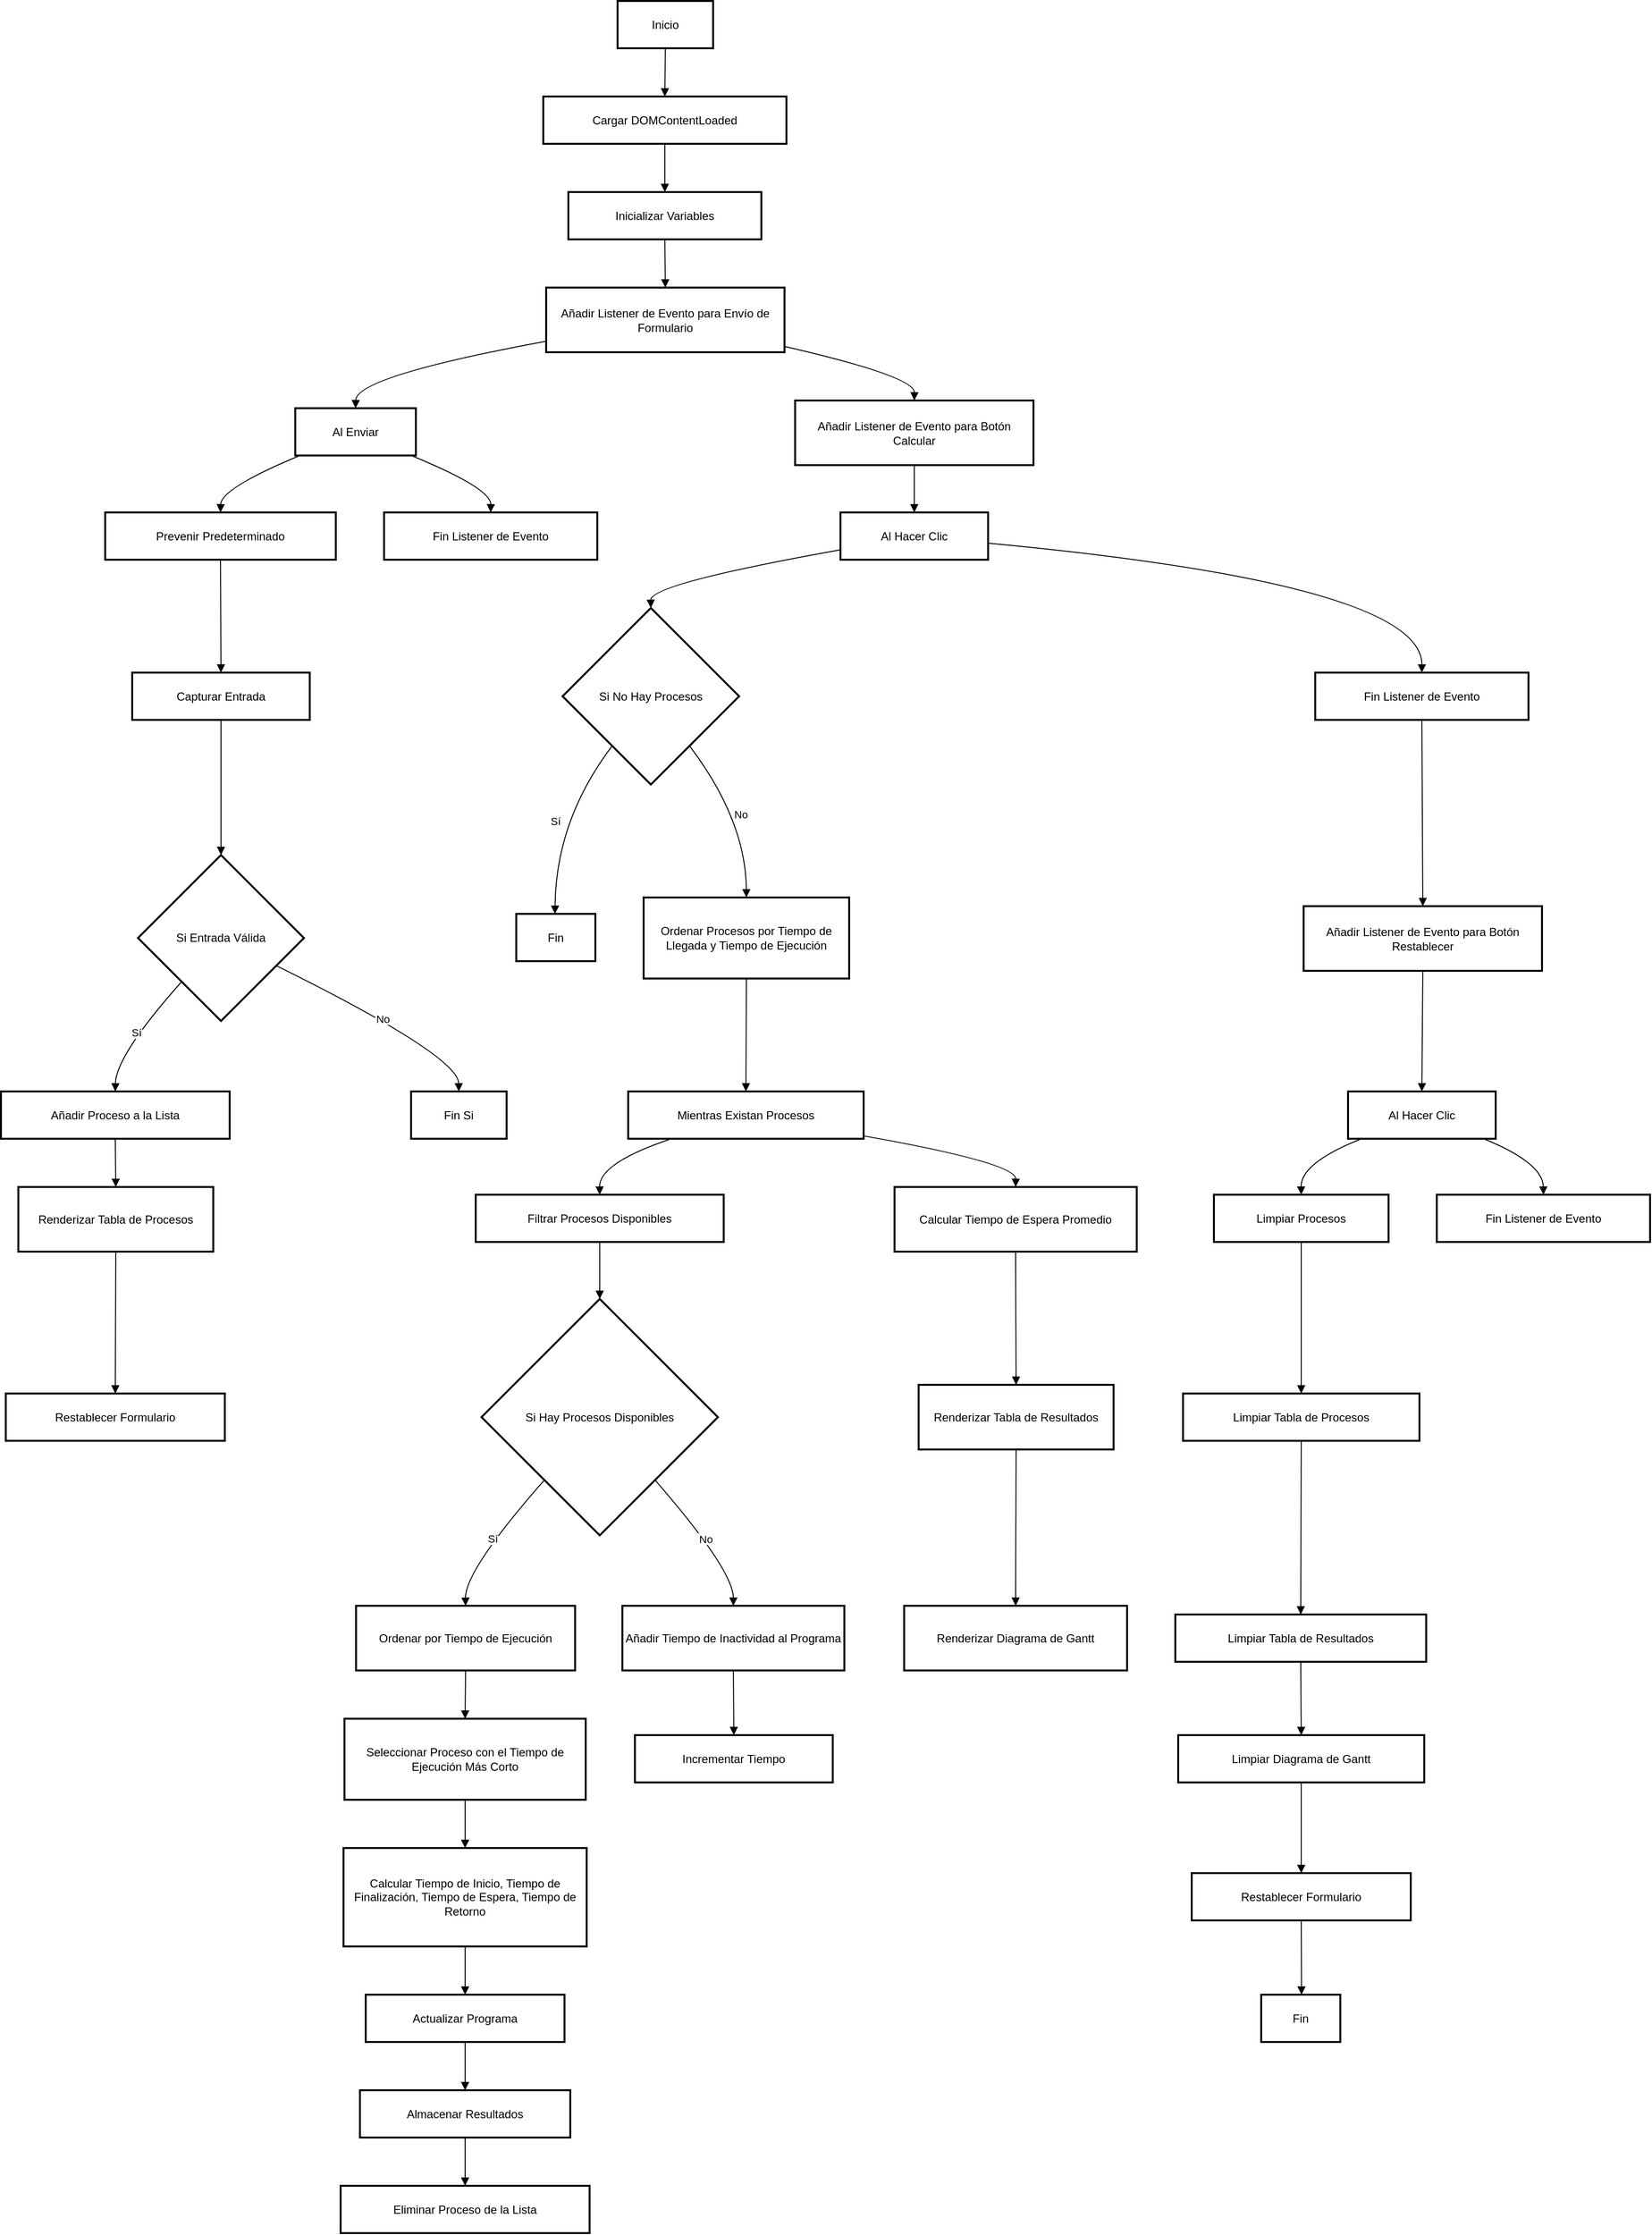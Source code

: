 <mxfile version="24.9.1">
  <diagram name="Página-1" id="S3c9iLYVORMwl_6mwujc">
    <mxGraphModel dx="2049" dy="1177" grid="1" gridSize="10" guides="1" tooltips="1" connect="1" arrows="1" fold="1" page="1" pageScale="1" pageWidth="827" pageHeight="1169" math="0" shadow="0">
      <root>
        <mxCell id="0" />
        <mxCell id="1" parent="0" />
        <mxCell id="hWSbdp6Q9My8MZBYcjk1-1" value="Inicio" style="whiteSpace=wrap;strokeWidth=2;" vertex="1" parent="1">
          <mxGeometry x="659" y="20" width="99" height="49" as="geometry" />
        </mxCell>
        <mxCell id="hWSbdp6Q9My8MZBYcjk1-2" value="Cargar DOMContentLoaded" style="whiteSpace=wrap;strokeWidth=2;" vertex="1" parent="1">
          <mxGeometry x="582" y="119" width="252" height="49" as="geometry" />
        </mxCell>
        <mxCell id="hWSbdp6Q9My8MZBYcjk1-3" value="Inicializar Variables" style="whiteSpace=wrap;strokeWidth=2;" vertex="1" parent="1">
          <mxGeometry x="608" y="218" width="200" height="49" as="geometry" />
        </mxCell>
        <mxCell id="hWSbdp6Q9My8MZBYcjk1-4" value="Añadir Listener de Evento para Envío de Formulario" style="whiteSpace=wrap;strokeWidth=2;" vertex="1" parent="1">
          <mxGeometry x="585" y="317" width="247" height="67" as="geometry" />
        </mxCell>
        <mxCell id="hWSbdp6Q9My8MZBYcjk1-5" value="Al Enviar" style="whiteSpace=wrap;strokeWidth=2;" vertex="1" parent="1">
          <mxGeometry x="325" y="442" width="125" height="49" as="geometry" />
        </mxCell>
        <mxCell id="hWSbdp6Q9My8MZBYcjk1-6" value="Prevenir Predeterminado" style="whiteSpace=wrap;strokeWidth=2;" vertex="1" parent="1">
          <mxGeometry x="128" y="550" width="239" height="49" as="geometry" />
        </mxCell>
        <mxCell id="hWSbdp6Q9My8MZBYcjk1-7" value="Capturar Entrada" style="whiteSpace=wrap;strokeWidth=2;" vertex="1" parent="1">
          <mxGeometry x="156" y="716" width="184" height="49" as="geometry" />
        </mxCell>
        <mxCell id="hWSbdp6Q9My8MZBYcjk1-8" value="Si Entrada Válida" style="rhombus;strokeWidth=2;whiteSpace=wrap;" vertex="1" parent="1">
          <mxGeometry x="162" y="905" width="172" height="172" as="geometry" />
        </mxCell>
        <mxCell id="hWSbdp6Q9My8MZBYcjk1-9" value="Añadir Proceso a la Lista" style="whiteSpace=wrap;strokeWidth=2;" vertex="1" parent="1">
          <mxGeometry x="20" y="1150" width="237" height="49" as="geometry" />
        </mxCell>
        <mxCell id="hWSbdp6Q9My8MZBYcjk1-10" value="Renderizar Tabla de Procesos" style="whiteSpace=wrap;strokeWidth=2;" vertex="1" parent="1">
          <mxGeometry x="38" y="1249" width="202" height="67" as="geometry" />
        </mxCell>
        <mxCell id="hWSbdp6Q9My8MZBYcjk1-11" value="Restablecer Formulario" style="whiteSpace=wrap;strokeWidth=2;" vertex="1" parent="1">
          <mxGeometry x="25" y="1463" width="227" height="49" as="geometry" />
        </mxCell>
        <mxCell id="hWSbdp6Q9My8MZBYcjk1-12" value="Fin Si" style="whiteSpace=wrap;strokeWidth=2;" vertex="1" parent="1">
          <mxGeometry x="445" y="1150" width="99" height="49" as="geometry" />
        </mxCell>
        <mxCell id="hWSbdp6Q9My8MZBYcjk1-13" value="Fin Listener de Evento" style="whiteSpace=wrap;strokeWidth=2;" vertex="1" parent="1">
          <mxGeometry x="417" y="550" width="221" height="49" as="geometry" />
        </mxCell>
        <mxCell id="hWSbdp6Q9My8MZBYcjk1-14" value="Añadir Listener de Evento para Botón Calcular" style="whiteSpace=wrap;strokeWidth=2;" vertex="1" parent="1">
          <mxGeometry x="843" y="434" width="247" height="67" as="geometry" />
        </mxCell>
        <mxCell id="hWSbdp6Q9My8MZBYcjk1-15" value="Al Hacer Clic" style="whiteSpace=wrap;strokeWidth=2;" vertex="1" parent="1">
          <mxGeometry x="890" y="550" width="153" height="49" as="geometry" />
        </mxCell>
        <mxCell id="hWSbdp6Q9My8MZBYcjk1-16" value="Si No Hay Procesos" style="rhombus;strokeWidth=2;whiteSpace=wrap;" vertex="1" parent="1">
          <mxGeometry x="602" y="649" width="183" height="183" as="geometry" />
        </mxCell>
        <mxCell id="hWSbdp6Q9My8MZBYcjk1-17" value="Fin" style="whiteSpace=wrap;strokeWidth=2;" vertex="1" parent="1">
          <mxGeometry x="554" y="966" width="82" height="49" as="geometry" />
        </mxCell>
        <mxCell id="hWSbdp6Q9My8MZBYcjk1-18" value="Ordenar Procesos por Tiempo de Llegada y Tiempo de Ejecución" style="whiteSpace=wrap;strokeWidth=2;" vertex="1" parent="1">
          <mxGeometry x="686" y="949" width="213" height="84" as="geometry" />
        </mxCell>
        <mxCell id="hWSbdp6Q9My8MZBYcjk1-19" value="Mientras Existan Procesos" style="whiteSpace=wrap;strokeWidth=2;" vertex="1" parent="1">
          <mxGeometry x="670" y="1150" width="244" height="49" as="geometry" />
        </mxCell>
        <mxCell id="hWSbdp6Q9My8MZBYcjk1-20" value="Filtrar Procesos Disponibles" style="whiteSpace=wrap;strokeWidth=2;" vertex="1" parent="1">
          <mxGeometry x="512" y="1257" width="257" height="49" as="geometry" />
        </mxCell>
        <mxCell id="hWSbdp6Q9My8MZBYcjk1-21" value="Si Hay Procesos Disponibles" style="rhombus;strokeWidth=2;whiteSpace=wrap;" vertex="1" parent="1">
          <mxGeometry x="518" y="1365" width="245" height="245" as="geometry" />
        </mxCell>
        <mxCell id="hWSbdp6Q9My8MZBYcjk1-22" value="Ordenar por Tiempo de Ejecución" style="whiteSpace=wrap;strokeWidth=2;" vertex="1" parent="1">
          <mxGeometry x="388" y="1683" width="227" height="67" as="geometry" />
        </mxCell>
        <mxCell id="hWSbdp6Q9My8MZBYcjk1-23" value="Seleccionar Proceso con el Tiempo de Ejecución Más Corto" style="whiteSpace=wrap;strokeWidth=2;" vertex="1" parent="1">
          <mxGeometry x="376" y="1800" width="250" height="84" as="geometry" />
        </mxCell>
        <mxCell id="hWSbdp6Q9My8MZBYcjk1-24" value="Calcular Tiempo de Inicio, Tiempo de Finalización, Tiempo de Espera, Tiempo de Retorno" style="whiteSpace=wrap;strokeWidth=2;" vertex="1" parent="1">
          <mxGeometry x="375" y="1934" width="252" height="102" as="geometry" />
        </mxCell>
        <mxCell id="hWSbdp6Q9My8MZBYcjk1-25" value="Actualizar Programa" style="whiteSpace=wrap;strokeWidth=2;" vertex="1" parent="1">
          <mxGeometry x="398" y="2086" width="206" height="49" as="geometry" />
        </mxCell>
        <mxCell id="hWSbdp6Q9My8MZBYcjk1-26" value="Almacenar Resultados" style="whiteSpace=wrap;strokeWidth=2;" vertex="1" parent="1">
          <mxGeometry x="392" y="2185" width="218" height="49" as="geometry" />
        </mxCell>
        <mxCell id="hWSbdp6Q9My8MZBYcjk1-27" value="Eliminar Proceso de la Lista" style="whiteSpace=wrap;strokeWidth=2;" vertex="1" parent="1">
          <mxGeometry x="372" y="2284" width="258" height="49" as="geometry" />
        </mxCell>
        <mxCell id="hWSbdp6Q9My8MZBYcjk1-28" value="Añadir Tiempo de Inactividad al Programa" style="whiteSpace=wrap;strokeWidth=2;" vertex="1" parent="1">
          <mxGeometry x="664" y="1683" width="230" height="67" as="geometry" />
        </mxCell>
        <mxCell id="hWSbdp6Q9My8MZBYcjk1-29" value="Incrementar Tiempo" style="whiteSpace=wrap;strokeWidth=2;" vertex="1" parent="1">
          <mxGeometry x="677" y="1817" width="205" height="49" as="geometry" />
        </mxCell>
        <mxCell id="hWSbdp6Q9My8MZBYcjk1-30" value="Calcular Tiempo de Espera Promedio" style="whiteSpace=wrap;strokeWidth=2;" vertex="1" parent="1">
          <mxGeometry x="946" y="1249" width="251" height="67" as="geometry" />
        </mxCell>
        <mxCell id="hWSbdp6Q9My8MZBYcjk1-31" value="Renderizar Tabla de Resultados" style="whiteSpace=wrap;strokeWidth=2;" vertex="1" parent="1">
          <mxGeometry x="971" y="1454" width="202" height="67" as="geometry" />
        </mxCell>
        <mxCell id="hWSbdp6Q9My8MZBYcjk1-32" value="Renderizar Diagrama de Gantt" style="whiteSpace=wrap;strokeWidth=2;" vertex="1" parent="1">
          <mxGeometry x="956" y="1683" width="231" height="67" as="geometry" />
        </mxCell>
        <mxCell id="hWSbdp6Q9My8MZBYcjk1-33" value="Fin Listener de Evento" style="whiteSpace=wrap;strokeWidth=2;" vertex="1" parent="1">
          <mxGeometry x="1382" y="716" width="221" height="49" as="geometry" />
        </mxCell>
        <mxCell id="hWSbdp6Q9My8MZBYcjk1-34" value="Añadir Listener de Evento para Botón Restablecer" style="whiteSpace=wrap;strokeWidth=2;" vertex="1" parent="1">
          <mxGeometry x="1370" y="958" width="247" height="67" as="geometry" />
        </mxCell>
        <mxCell id="hWSbdp6Q9My8MZBYcjk1-35" value="Al Hacer Clic" style="whiteSpace=wrap;strokeWidth=2;" vertex="1" parent="1">
          <mxGeometry x="1416" y="1150" width="153" height="49" as="geometry" />
        </mxCell>
        <mxCell id="hWSbdp6Q9My8MZBYcjk1-36" value="Limpiar Procesos" style="whiteSpace=wrap;strokeWidth=2;" vertex="1" parent="1">
          <mxGeometry x="1277" y="1257" width="181" height="49" as="geometry" />
        </mxCell>
        <mxCell id="hWSbdp6Q9My8MZBYcjk1-37" value="Limpiar Tabla de Procesos" style="whiteSpace=wrap;strokeWidth=2;" vertex="1" parent="1">
          <mxGeometry x="1245" y="1463" width="245" height="49" as="geometry" />
        </mxCell>
        <mxCell id="hWSbdp6Q9My8MZBYcjk1-38" value="Limpiar Tabla de Resultados" style="whiteSpace=wrap;strokeWidth=2;" vertex="1" parent="1">
          <mxGeometry x="1237" y="1692" width="260" height="49" as="geometry" />
        </mxCell>
        <mxCell id="hWSbdp6Q9My8MZBYcjk1-39" value="Limpiar Diagrama de Gantt" style="whiteSpace=wrap;strokeWidth=2;" vertex="1" parent="1">
          <mxGeometry x="1240" y="1817" width="255" height="49" as="geometry" />
        </mxCell>
        <mxCell id="hWSbdp6Q9My8MZBYcjk1-40" value="Restablecer Formulario" style="whiteSpace=wrap;strokeWidth=2;" vertex="1" parent="1">
          <mxGeometry x="1254" y="1960" width="227" height="49" as="geometry" />
        </mxCell>
        <mxCell id="hWSbdp6Q9My8MZBYcjk1-41" value="Fin Listener de Evento" style="whiteSpace=wrap;strokeWidth=2;" vertex="1" parent="1">
          <mxGeometry x="1508" y="1257" width="221" height="49" as="geometry" />
        </mxCell>
        <mxCell id="hWSbdp6Q9My8MZBYcjk1-42" value="Fin" style="whiteSpace=wrap;strokeWidth=2;" vertex="1" parent="1">
          <mxGeometry x="1326" y="2086" width="82" height="49" as="geometry" />
        </mxCell>
        <mxCell id="hWSbdp6Q9My8MZBYcjk1-43" value="" style="curved=1;startArrow=none;endArrow=block;exitX=0.5;exitY=1;entryX=0.5;entryY=0;rounded=0;" edge="1" parent="1" source="hWSbdp6Q9My8MZBYcjk1-1" target="hWSbdp6Q9My8MZBYcjk1-2">
          <mxGeometry relative="1" as="geometry">
            <Array as="points" />
          </mxGeometry>
        </mxCell>
        <mxCell id="hWSbdp6Q9My8MZBYcjk1-44" value="" style="curved=1;startArrow=none;endArrow=block;exitX=0.5;exitY=1;entryX=0.5;entryY=0;rounded=0;" edge="1" parent="1" source="hWSbdp6Q9My8MZBYcjk1-2" target="hWSbdp6Q9My8MZBYcjk1-3">
          <mxGeometry relative="1" as="geometry">
            <Array as="points" />
          </mxGeometry>
        </mxCell>
        <mxCell id="hWSbdp6Q9My8MZBYcjk1-45" value="" style="curved=1;startArrow=none;endArrow=block;exitX=0.5;exitY=1;entryX=0.5;entryY=0;rounded=0;" edge="1" parent="1" source="hWSbdp6Q9My8MZBYcjk1-3" target="hWSbdp6Q9My8MZBYcjk1-4">
          <mxGeometry relative="1" as="geometry">
            <Array as="points" />
          </mxGeometry>
        </mxCell>
        <mxCell id="hWSbdp6Q9My8MZBYcjk1-46" value="" style="curved=1;startArrow=none;endArrow=block;exitX=0;exitY=0.83;entryX=0.5;entryY=0.01;rounded=0;" edge="1" parent="1" source="hWSbdp6Q9My8MZBYcjk1-4" target="hWSbdp6Q9My8MZBYcjk1-5">
          <mxGeometry relative="1" as="geometry">
            <Array as="points">
              <mxPoint x="388" y="409" />
            </Array>
          </mxGeometry>
        </mxCell>
        <mxCell id="hWSbdp6Q9My8MZBYcjk1-47" value="" style="curved=1;startArrow=none;endArrow=block;exitX=0.03;exitY=1.01;entryX=0.5;entryY=0;rounded=0;" edge="1" parent="1" source="hWSbdp6Q9My8MZBYcjk1-5" target="hWSbdp6Q9My8MZBYcjk1-6">
          <mxGeometry relative="1" as="geometry">
            <Array as="points">
              <mxPoint x="248" y="525" />
            </Array>
          </mxGeometry>
        </mxCell>
        <mxCell id="hWSbdp6Q9My8MZBYcjk1-48" value="" style="curved=1;startArrow=none;endArrow=block;exitX=0.5;exitY=1;entryX=0.5;entryY=0;rounded=0;" edge="1" parent="1" source="hWSbdp6Q9My8MZBYcjk1-6" target="hWSbdp6Q9My8MZBYcjk1-7">
          <mxGeometry relative="1" as="geometry">
            <Array as="points" />
          </mxGeometry>
        </mxCell>
        <mxCell id="hWSbdp6Q9My8MZBYcjk1-49" value="" style="curved=1;startArrow=none;endArrow=block;exitX=0.5;exitY=1;entryX=0.5;entryY=0;rounded=0;" edge="1" parent="1" source="hWSbdp6Q9My8MZBYcjk1-7" target="hWSbdp6Q9My8MZBYcjk1-8">
          <mxGeometry relative="1" as="geometry">
            <Array as="points" />
          </mxGeometry>
        </mxCell>
        <mxCell id="hWSbdp6Q9My8MZBYcjk1-50" value="Sí" style="curved=1;startArrow=none;endArrow=block;exitX=0.05;exitY=1;entryX=0.5;entryY=-0.01;rounded=0;" edge="1" parent="1" source="hWSbdp6Q9My8MZBYcjk1-8" target="hWSbdp6Q9My8MZBYcjk1-9">
          <mxGeometry relative="1" as="geometry">
            <Array as="points">
              <mxPoint x="139" y="1113" />
            </Array>
          </mxGeometry>
        </mxCell>
        <mxCell id="hWSbdp6Q9My8MZBYcjk1-51" value="" style="curved=1;startArrow=none;endArrow=block;exitX=0.5;exitY=0.99;entryX=0.5;entryY=0;rounded=0;" edge="1" parent="1" source="hWSbdp6Q9My8MZBYcjk1-9" target="hWSbdp6Q9My8MZBYcjk1-10">
          <mxGeometry relative="1" as="geometry">
            <Array as="points" />
          </mxGeometry>
        </mxCell>
        <mxCell id="hWSbdp6Q9My8MZBYcjk1-52" value="" style="curved=1;startArrow=none;endArrow=block;exitX=0.5;exitY=0.99;entryX=0.5;entryY=0;rounded=0;" edge="1" parent="1" source="hWSbdp6Q9My8MZBYcjk1-10" target="hWSbdp6Q9My8MZBYcjk1-11">
          <mxGeometry relative="1" as="geometry">
            <Array as="points" />
          </mxGeometry>
        </mxCell>
        <mxCell id="hWSbdp6Q9My8MZBYcjk1-53" value="No" style="curved=1;startArrow=none;endArrow=block;exitX=1;exitY=0.75;entryX=0.5;entryY=-0.01;rounded=0;" edge="1" parent="1" source="hWSbdp6Q9My8MZBYcjk1-8" target="hWSbdp6Q9My8MZBYcjk1-12">
          <mxGeometry relative="1" as="geometry">
            <Array as="points">
              <mxPoint x="494" y="1113" />
            </Array>
          </mxGeometry>
        </mxCell>
        <mxCell id="hWSbdp6Q9My8MZBYcjk1-54" value="" style="curved=1;startArrow=none;endArrow=block;exitX=0.97;exitY=1.01;entryX=0.5;entryY=0;rounded=0;" edge="1" parent="1" source="hWSbdp6Q9My8MZBYcjk1-5" target="hWSbdp6Q9My8MZBYcjk1-13">
          <mxGeometry relative="1" as="geometry">
            <Array as="points">
              <mxPoint x="528" y="525" />
            </Array>
          </mxGeometry>
        </mxCell>
        <mxCell id="hWSbdp6Q9My8MZBYcjk1-55" value="" style="curved=1;startArrow=none;endArrow=block;exitX=1;exitY=0.91;entryX=0.5;entryY=-0.01;rounded=0;" edge="1" parent="1" source="hWSbdp6Q9My8MZBYcjk1-4" target="hWSbdp6Q9My8MZBYcjk1-14">
          <mxGeometry relative="1" as="geometry">
            <Array as="points">
              <mxPoint x="967" y="409" />
            </Array>
          </mxGeometry>
        </mxCell>
        <mxCell id="hWSbdp6Q9My8MZBYcjk1-56" value="" style="curved=1;startArrow=none;endArrow=block;exitX=0.5;exitY=0.99;entryX=0.5;entryY=0;rounded=0;" edge="1" parent="1" source="hWSbdp6Q9My8MZBYcjk1-14" target="hWSbdp6Q9My8MZBYcjk1-15">
          <mxGeometry relative="1" as="geometry">
            <Array as="points" />
          </mxGeometry>
        </mxCell>
        <mxCell id="hWSbdp6Q9My8MZBYcjk1-57" value="" style="curved=1;startArrow=none;endArrow=block;exitX=0;exitY=0.79;entryX=0.5;entryY=0;rounded=0;" edge="1" parent="1" source="hWSbdp6Q9My8MZBYcjk1-15" target="hWSbdp6Q9My8MZBYcjk1-16">
          <mxGeometry relative="1" as="geometry">
            <Array as="points">
              <mxPoint x="693" y="624" />
            </Array>
          </mxGeometry>
        </mxCell>
        <mxCell id="hWSbdp6Q9My8MZBYcjk1-58" value="Sí" style="curved=1;startArrow=none;endArrow=block;exitX=0.11;exitY=1;entryX=0.49;entryY=0.01;rounded=0;" edge="1" parent="1" source="hWSbdp6Q9My8MZBYcjk1-16" target="hWSbdp6Q9My8MZBYcjk1-17">
          <mxGeometry relative="1" as="geometry">
            <Array as="points">
              <mxPoint x="595" y="869" />
            </Array>
          </mxGeometry>
        </mxCell>
        <mxCell id="hWSbdp6Q9My8MZBYcjk1-59" value="No" style="curved=1;startArrow=none;endArrow=block;exitX=0.89;exitY=1;entryX=0.5;entryY=0;rounded=0;" edge="1" parent="1" source="hWSbdp6Q9My8MZBYcjk1-16" target="hWSbdp6Q9My8MZBYcjk1-18">
          <mxGeometry relative="1" as="geometry">
            <Array as="points">
              <mxPoint x="792" y="869" />
            </Array>
          </mxGeometry>
        </mxCell>
        <mxCell id="hWSbdp6Q9My8MZBYcjk1-60" value="" style="curved=1;startArrow=none;endArrow=block;exitX=0.5;exitY=1;entryX=0.5;entryY=-0.01;rounded=0;" edge="1" parent="1" source="hWSbdp6Q9My8MZBYcjk1-18" target="hWSbdp6Q9My8MZBYcjk1-19">
          <mxGeometry relative="1" as="geometry">
            <Array as="points" />
          </mxGeometry>
        </mxCell>
        <mxCell id="hWSbdp6Q9My8MZBYcjk1-61" value="" style="curved=1;startArrow=none;endArrow=block;exitX=0.19;exitY=0.99;entryX=0.5;entryY=0.01;rounded=0;" edge="1" parent="1" source="hWSbdp6Q9My8MZBYcjk1-19" target="hWSbdp6Q9My8MZBYcjk1-20">
          <mxGeometry relative="1" as="geometry">
            <Array as="points">
              <mxPoint x="640" y="1224" />
            </Array>
          </mxGeometry>
        </mxCell>
        <mxCell id="hWSbdp6Q9My8MZBYcjk1-62" value="" style="curved=1;startArrow=none;endArrow=block;exitX=0.5;exitY=1.01;entryX=0.5;entryY=0;rounded=0;" edge="1" parent="1" source="hWSbdp6Q9My8MZBYcjk1-20" target="hWSbdp6Q9My8MZBYcjk1-21">
          <mxGeometry relative="1" as="geometry">
            <Array as="points" />
          </mxGeometry>
        </mxCell>
        <mxCell id="hWSbdp6Q9My8MZBYcjk1-63" value="Sí" style="curved=1;startArrow=none;endArrow=block;exitX=0.06;exitY=1;entryX=0.5;entryY=0;rounded=0;" edge="1" parent="1" source="hWSbdp6Q9My8MZBYcjk1-21" target="hWSbdp6Q9My8MZBYcjk1-22">
          <mxGeometry relative="1" as="geometry">
            <Array as="points">
              <mxPoint x="501" y="1646" />
            </Array>
          </mxGeometry>
        </mxCell>
        <mxCell id="hWSbdp6Q9My8MZBYcjk1-64" value="" style="curved=1;startArrow=none;endArrow=block;exitX=0.5;exitY=0.99;entryX=0.5;entryY=-0.01;rounded=0;" edge="1" parent="1" source="hWSbdp6Q9My8MZBYcjk1-22" target="hWSbdp6Q9My8MZBYcjk1-23">
          <mxGeometry relative="1" as="geometry">
            <Array as="points" />
          </mxGeometry>
        </mxCell>
        <mxCell id="hWSbdp6Q9My8MZBYcjk1-65" value="" style="curved=1;startArrow=none;endArrow=block;exitX=0.5;exitY=1;entryX=0.5;entryY=0;rounded=0;" edge="1" parent="1" source="hWSbdp6Q9My8MZBYcjk1-23" target="hWSbdp6Q9My8MZBYcjk1-24">
          <mxGeometry relative="1" as="geometry">
            <Array as="points" />
          </mxGeometry>
        </mxCell>
        <mxCell id="hWSbdp6Q9My8MZBYcjk1-66" value="" style="curved=1;startArrow=none;endArrow=block;exitX=0.5;exitY=1;entryX=0.5;entryY=-0.01;rounded=0;" edge="1" parent="1" source="hWSbdp6Q9My8MZBYcjk1-24" target="hWSbdp6Q9My8MZBYcjk1-25">
          <mxGeometry relative="1" as="geometry">
            <Array as="points" />
          </mxGeometry>
        </mxCell>
        <mxCell id="hWSbdp6Q9My8MZBYcjk1-67" value="" style="curved=1;startArrow=none;endArrow=block;exitX=0.5;exitY=0.99;entryX=0.5;entryY=-0.01;rounded=0;" edge="1" parent="1" source="hWSbdp6Q9My8MZBYcjk1-25" target="hWSbdp6Q9My8MZBYcjk1-26">
          <mxGeometry relative="1" as="geometry">
            <Array as="points" />
          </mxGeometry>
        </mxCell>
        <mxCell id="hWSbdp6Q9My8MZBYcjk1-68" value="" style="curved=1;startArrow=none;endArrow=block;exitX=0.5;exitY=0.99;entryX=0.5;entryY=-0.01;rounded=0;" edge="1" parent="1" source="hWSbdp6Q9My8MZBYcjk1-26" target="hWSbdp6Q9My8MZBYcjk1-27">
          <mxGeometry relative="1" as="geometry">
            <Array as="points" />
          </mxGeometry>
        </mxCell>
        <mxCell id="hWSbdp6Q9My8MZBYcjk1-69" value="No" style="curved=1;startArrow=none;endArrow=block;exitX=0.94;exitY=1;entryX=0.5;entryY=0;rounded=0;" edge="1" parent="1" source="hWSbdp6Q9My8MZBYcjk1-21" target="hWSbdp6Q9My8MZBYcjk1-28">
          <mxGeometry relative="1" as="geometry">
            <Array as="points">
              <mxPoint x="779" y="1646" />
            </Array>
          </mxGeometry>
        </mxCell>
        <mxCell id="hWSbdp6Q9My8MZBYcjk1-70" value="" style="curved=1;startArrow=none;endArrow=block;exitX=0.5;exitY=0.99;entryX=0.5;entryY=0;rounded=0;" edge="1" parent="1" source="hWSbdp6Q9My8MZBYcjk1-28" target="hWSbdp6Q9My8MZBYcjk1-29">
          <mxGeometry relative="1" as="geometry">
            <Array as="points" />
          </mxGeometry>
        </mxCell>
        <mxCell id="hWSbdp6Q9My8MZBYcjk1-71" value="" style="curved=1;startArrow=none;endArrow=block;exitX=1;exitY=0.94;entryX=0.5;entryY=0;rounded=0;" edge="1" parent="1" source="hWSbdp6Q9My8MZBYcjk1-19" target="hWSbdp6Q9My8MZBYcjk1-30">
          <mxGeometry relative="1" as="geometry">
            <Array as="points">
              <mxPoint x="1072" y="1224" />
            </Array>
          </mxGeometry>
        </mxCell>
        <mxCell id="hWSbdp6Q9My8MZBYcjk1-72" value="" style="curved=1;startArrow=none;endArrow=block;exitX=0.5;exitY=0.99;entryX=0.5;entryY=0.01;rounded=0;" edge="1" parent="1" source="hWSbdp6Q9My8MZBYcjk1-30" target="hWSbdp6Q9My8MZBYcjk1-31">
          <mxGeometry relative="1" as="geometry">
            <Array as="points" />
          </mxGeometry>
        </mxCell>
        <mxCell id="hWSbdp6Q9My8MZBYcjk1-73" value="" style="curved=1;startArrow=none;endArrow=block;exitX=0.5;exitY=1;entryX=0.5;entryY=0;rounded=0;" edge="1" parent="1" source="hWSbdp6Q9My8MZBYcjk1-31" target="hWSbdp6Q9My8MZBYcjk1-32">
          <mxGeometry relative="1" as="geometry">
            <Array as="points" />
          </mxGeometry>
        </mxCell>
        <mxCell id="hWSbdp6Q9My8MZBYcjk1-74" value="" style="curved=1;startArrow=none;endArrow=block;exitX=1;exitY=0.65;entryX=0.5;entryY=0;rounded=0;" edge="1" parent="1" source="hWSbdp6Q9My8MZBYcjk1-15" target="hWSbdp6Q9My8MZBYcjk1-33">
          <mxGeometry relative="1" as="geometry">
            <Array as="points">
              <mxPoint x="1493" y="624" />
            </Array>
          </mxGeometry>
        </mxCell>
        <mxCell id="hWSbdp6Q9My8MZBYcjk1-75" value="" style="curved=1;startArrow=none;endArrow=block;exitX=0.5;exitY=1;entryX=0.5;entryY=-0.01;rounded=0;" edge="1" parent="1" source="hWSbdp6Q9My8MZBYcjk1-33" target="hWSbdp6Q9My8MZBYcjk1-34">
          <mxGeometry relative="1" as="geometry">
            <Array as="points" />
          </mxGeometry>
        </mxCell>
        <mxCell id="hWSbdp6Q9My8MZBYcjk1-76" value="" style="curved=1;startArrow=none;endArrow=block;exitX=0.5;exitY=0.99;entryX=0.5;entryY=-0.01;rounded=0;" edge="1" parent="1" source="hWSbdp6Q9My8MZBYcjk1-34" target="hWSbdp6Q9My8MZBYcjk1-35">
          <mxGeometry relative="1" as="geometry">
            <Array as="points" />
          </mxGeometry>
        </mxCell>
        <mxCell id="hWSbdp6Q9My8MZBYcjk1-77" value="" style="curved=1;startArrow=none;endArrow=block;exitX=0.1;exitY=0.99;entryX=0.5;entryY=0.01;rounded=0;" edge="1" parent="1" source="hWSbdp6Q9My8MZBYcjk1-35" target="hWSbdp6Q9My8MZBYcjk1-36">
          <mxGeometry relative="1" as="geometry">
            <Array as="points">
              <mxPoint x="1367" y="1224" />
            </Array>
          </mxGeometry>
        </mxCell>
        <mxCell id="hWSbdp6Q9My8MZBYcjk1-78" value="" style="curved=1;startArrow=none;endArrow=block;exitX=0.5;exitY=1.01;entryX=0.5;entryY=0;rounded=0;" edge="1" parent="1" source="hWSbdp6Q9My8MZBYcjk1-36" target="hWSbdp6Q9My8MZBYcjk1-37">
          <mxGeometry relative="1" as="geometry">
            <Array as="points" />
          </mxGeometry>
        </mxCell>
        <mxCell id="hWSbdp6Q9My8MZBYcjk1-79" value="" style="curved=1;startArrow=none;endArrow=block;exitX=0.5;exitY=1;entryX=0.5;entryY=0;rounded=0;" edge="1" parent="1" source="hWSbdp6Q9My8MZBYcjk1-37" target="hWSbdp6Q9My8MZBYcjk1-38">
          <mxGeometry relative="1" as="geometry">
            <Array as="points" />
          </mxGeometry>
        </mxCell>
        <mxCell id="hWSbdp6Q9My8MZBYcjk1-80" value="" style="curved=1;startArrow=none;endArrow=block;exitX=0.5;exitY=1;entryX=0.5;entryY=0;rounded=0;" edge="1" parent="1" source="hWSbdp6Q9My8MZBYcjk1-38" target="hWSbdp6Q9My8MZBYcjk1-39">
          <mxGeometry relative="1" as="geometry">
            <Array as="points" />
          </mxGeometry>
        </mxCell>
        <mxCell id="hWSbdp6Q9My8MZBYcjk1-81" value="" style="curved=1;startArrow=none;endArrow=block;exitX=0.5;exitY=1;entryX=0.5;entryY=0;rounded=0;" edge="1" parent="1" source="hWSbdp6Q9My8MZBYcjk1-39" target="hWSbdp6Q9My8MZBYcjk1-40">
          <mxGeometry relative="1" as="geometry">
            <Array as="points" />
          </mxGeometry>
        </mxCell>
        <mxCell id="hWSbdp6Q9My8MZBYcjk1-82" value="" style="curved=1;startArrow=none;endArrow=block;exitX=0.91;exitY=0.99;entryX=0.5;entryY=0.01;rounded=0;" edge="1" parent="1" source="hWSbdp6Q9My8MZBYcjk1-35" target="hWSbdp6Q9My8MZBYcjk1-41">
          <mxGeometry relative="1" as="geometry">
            <Array as="points">
              <mxPoint x="1618" y="1224" />
            </Array>
          </mxGeometry>
        </mxCell>
        <mxCell id="hWSbdp6Q9My8MZBYcjk1-83" value="" style="curved=1;startArrow=none;endArrow=block;exitX=0.5;exitY=1;entryX=0.51;entryY=-0.01;rounded=0;" edge="1" parent="1" source="hWSbdp6Q9My8MZBYcjk1-40" target="hWSbdp6Q9My8MZBYcjk1-42">
          <mxGeometry relative="1" as="geometry">
            <Array as="points" />
          </mxGeometry>
        </mxCell>
      </root>
    </mxGraphModel>
  </diagram>
</mxfile>
